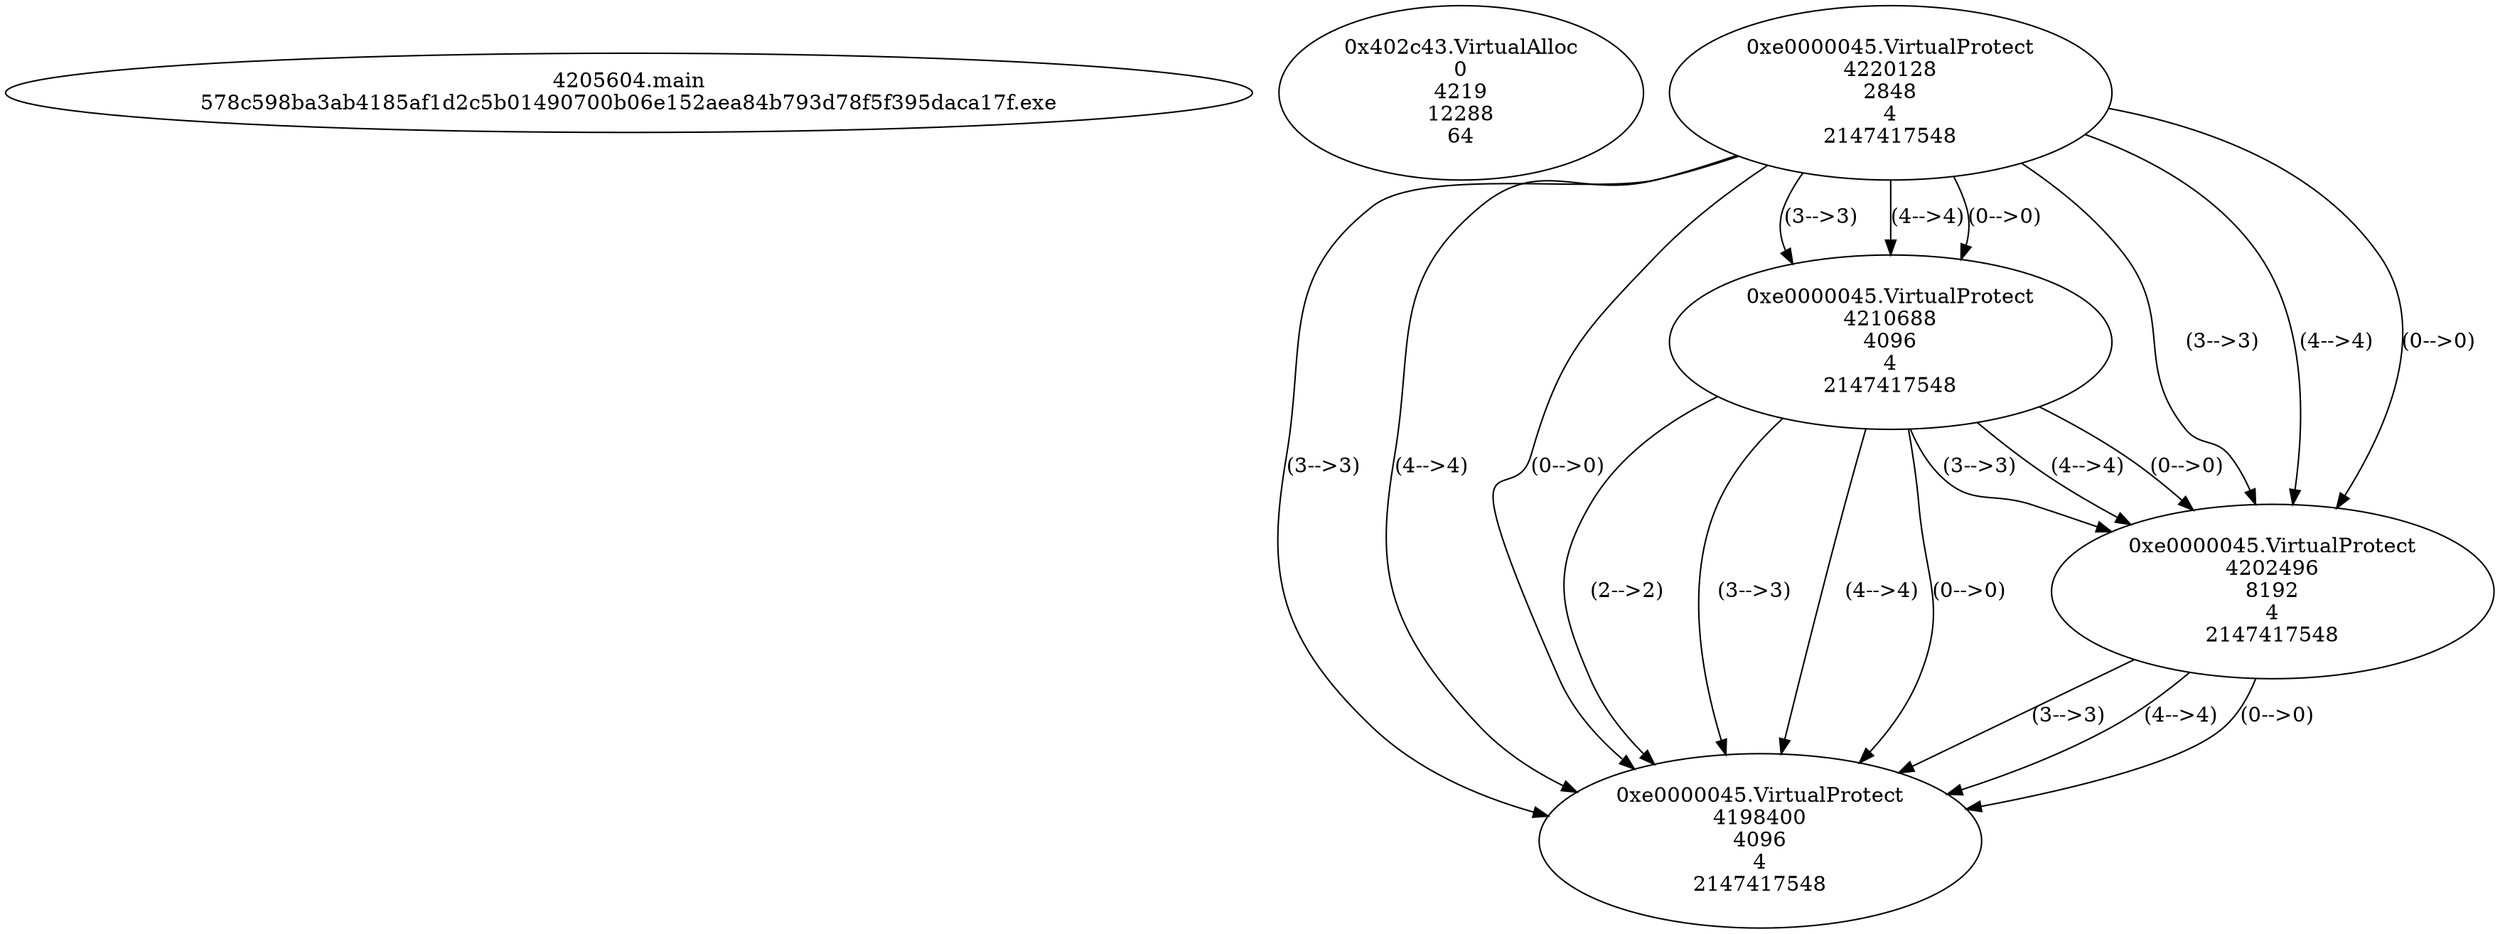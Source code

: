 // Global SCDG with merge call
digraph {
	0 [label="4205604.main
578c598ba3ab4185af1d2c5b01490700b06e152aea84b793d78f5f395daca17f.exe"]
	1 [label="0x402c43.VirtualAlloc
0
4219
12288
64"]
	2 [label="0xe0000045.VirtualProtect
4220128
2848
4
2147417548"]
	3 [label="0xe0000045.VirtualProtect
4210688
4096
4
2147417548"]
	2 -> 3 [label="(3-->3)"]
	2 -> 3 [label="(4-->4)"]
	2 -> 3 [label="(0-->0)"]
	4 [label="0xe0000045.VirtualProtect
4202496
8192
4
2147417548"]
	2 -> 4 [label="(3-->3)"]
	3 -> 4 [label="(3-->3)"]
	2 -> 4 [label="(4-->4)"]
	3 -> 4 [label="(4-->4)"]
	2 -> 4 [label="(0-->0)"]
	3 -> 4 [label="(0-->0)"]
	5 [label="0xe0000045.VirtualProtect
4198400
4096
4
2147417548"]
	3 -> 5 [label="(2-->2)"]
	2 -> 5 [label="(3-->3)"]
	3 -> 5 [label="(3-->3)"]
	4 -> 5 [label="(3-->3)"]
	2 -> 5 [label="(4-->4)"]
	3 -> 5 [label="(4-->4)"]
	4 -> 5 [label="(4-->4)"]
	2 -> 5 [label="(0-->0)"]
	3 -> 5 [label="(0-->0)"]
	4 -> 5 [label="(0-->0)"]
}
